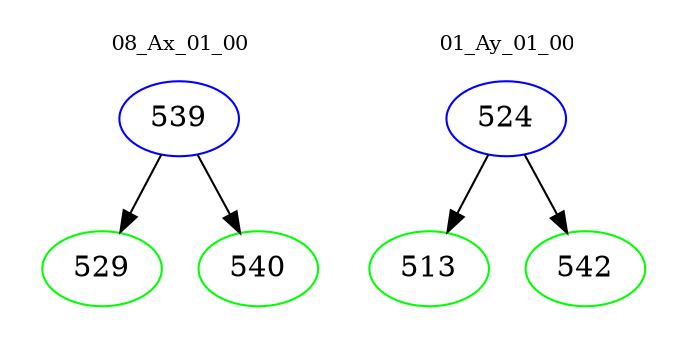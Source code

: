 digraph{
subgraph cluster_0 {
color = white
label = "08_Ax_01_00";
fontsize=10;
T0_539 [label="539", color="blue"]
T0_539 -> T0_529 [color="black"]
T0_529 [label="529", color="green"]
T0_539 -> T0_540 [color="black"]
T0_540 [label="540", color="green"]
}
subgraph cluster_1 {
color = white
label = "01_Ay_01_00";
fontsize=10;
T1_524 [label="524", color="blue"]
T1_524 -> T1_513 [color="black"]
T1_513 [label="513", color="green"]
T1_524 -> T1_542 [color="black"]
T1_542 [label="542", color="green"]
}
}
